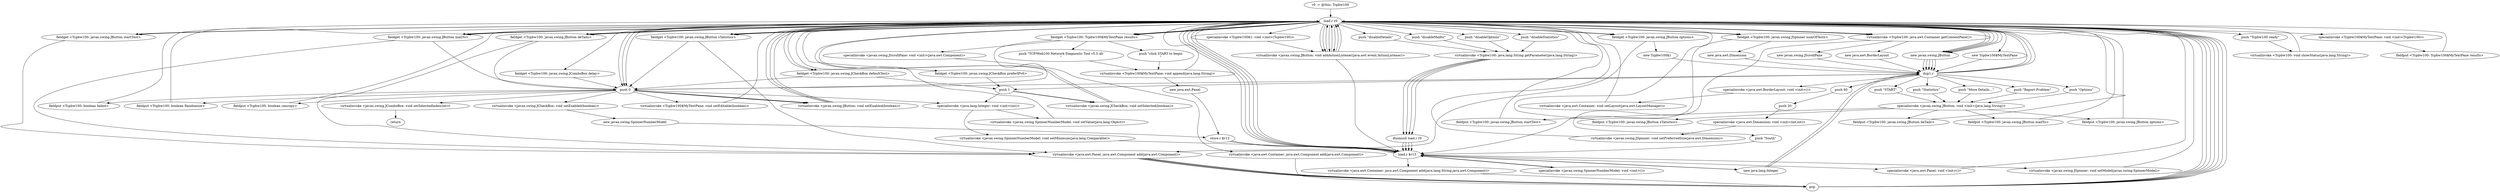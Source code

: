 digraph "" {
    "r0 := @this: Tcpbw100"
    "load.r r0"
    "r0 := @this: Tcpbw100"->"load.r r0";
    "virtualinvoke <Tcpbw100: java.awt.Container getContentPane()>"
    "load.r r0"->"virtualinvoke <Tcpbw100: java.awt.Container getContentPane()>";
    "new java.awt.BorderLayout"
    "virtualinvoke <Tcpbw100: java.awt.Container getContentPane()>"->"new java.awt.BorderLayout";
    "dup1.r"
    "new java.awt.BorderLayout"->"dup1.r";
    "specialinvoke <java.awt.BorderLayout: void <init>()>"
    "dup1.r"->"specialinvoke <java.awt.BorderLayout: void <init>()>";
    "virtualinvoke <java.awt.Container: void setLayout(java.awt.LayoutManager)>"
    "specialinvoke <java.awt.BorderLayout: void <init>()>"->"virtualinvoke <java.awt.Container: void setLayout(java.awt.LayoutManager)>";
    "virtualinvoke <java.awt.Container: void setLayout(java.awt.LayoutManager)>"->"load.r r0";
    "push \"Tcpbw100 ready\""
    "load.r r0"->"push \"Tcpbw100 ready\"";
    "virtualinvoke <Tcpbw100: void showStatus(java.lang.String)>"
    "push \"Tcpbw100 ready\""->"virtualinvoke <Tcpbw100: void showStatus(java.lang.String)>";
    "virtualinvoke <Tcpbw100: void showStatus(java.lang.String)>"->"load.r r0";
    "push 0"
    "load.r r0"->"push 0";
    "fieldput <Tcpbw100: boolean failed>"
    "push 0"->"fieldput <Tcpbw100: boolean failed>";
    "fieldput <Tcpbw100: boolean failed>"->"load.r r0";
    "load.r r0"->"push 0";
    "fieldput <Tcpbw100: boolean Randomize>"
    "push 0"->"fieldput <Tcpbw100: boolean Randomize>";
    "fieldput <Tcpbw100: boolean Randomize>"->"load.r r0";
    "load.r r0"->"push 0";
    "fieldput <Tcpbw100: boolean cancopy>"
    "push 0"->"fieldput <Tcpbw100: boolean cancopy>";
    "fieldput <Tcpbw100: boolean cancopy>"->"load.r r0";
    "new Tcpbw100$MyTextPane"
    "load.r r0"->"new Tcpbw100$MyTextPane";
    "new Tcpbw100$MyTextPane"->"dup1.r";
    "dup1.r"->"load.r r0";
    "specialinvoke <Tcpbw100$MyTextPane: void <init>(Tcpbw100)>"
    "load.r r0"->"specialinvoke <Tcpbw100$MyTextPane: void <init>(Tcpbw100)>";
    "fieldput <Tcpbw100: Tcpbw100$MyTextPane results>"
    "specialinvoke <Tcpbw100$MyTextPane: void <init>(Tcpbw100)>"->"fieldput <Tcpbw100: Tcpbw100$MyTextPane results>";
    "fieldput <Tcpbw100: Tcpbw100$MyTextPane results>"->"load.r r0";
    "fieldget <Tcpbw100: Tcpbw100$MyTextPane results>"
    "load.r r0"->"fieldget <Tcpbw100: Tcpbw100$MyTextPane results>";
    "push \"TCP/Web100 Network Diagnostic Tool v5.5.4b\n\""
    "fieldget <Tcpbw100: Tcpbw100$MyTextPane results>"->"push \"TCP/Web100 Network Diagnostic Tool v5.5.4b\n\"";
    "virtualinvoke <Tcpbw100$MyTextPane: void append(java.lang.String)>"
    "push \"TCP/Web100 Network Diagnostic Tool v5.5.4b\n\""->"virtualinvoke <Tcpbw100$MyTextPane: void append(java.lang.String)>";
    "virtualinvoke <Tcpbw100$MyTextPane: void append(java.lang.String)>"->"load.r r0";
    "load.r r0"->"fieldget <Tcpbw100: Tcpbw100$MyTextPane results>";
    "fieldget <Tcpbw100: Tcpbw100$MyTextPane results>"->"push 0";
    "virtualinvoke <Tcpbw100$MyTextPane: void setEditable(boolean)>"
    "push 0"->"virtualinvoke <Tcpbw100$MyTextPane: void setEditable(boolean)>";
    "virtualinvoke <Tcpbw100$MyTextPane: void setEditable(boolean)>"->"load.r r0";
    "load.r r0"->"virtualinvoke <Tcpbw100: java.awt.Container getContentPane()>";
    "new javax.swing.JScrollPane"
    "virtualinvoke <Tcpbw100: java.awt.Container getContentPane()>"->"new javax.swing.JScrollPane";
    "new javax.swing.JScrollPane"->"dup1.r";
    "dup1.r"->"load.r r0";
    "load.r r0"->"fieldget <Tcpbw100: Tcpbw100$MyTextPane results>";
    "specialinvoke <javax.swing.JScrollPane: void <init>(java.awt.Component)>"
    "fieldget <Tcpbw100: Tcpbw100$MyTextPane results>"->"specialinvoke <javax.swing.JScrollPane: void <init>(java.awt.Component)>";
    "virtualinvoke <java.awt.Container: java.awt.Component add(java.awt.Component)>"
    "specialinvoke <javax.swing.JScrollPane: void <init>(java.awt.Component)>"->"virtualinvoke <java.awt.Container: java.awt.Component add(java.awt.Component)>";
    "pop"
    "virtualinvoke <java.awt.Container: java.awt.Component add(java.awt.Component)>"->"pop";
    "pop"->"load.r r0";
    "load.r r0"->"fieldget <Tcpbw100: Tcpbw100$MyTextPane results>";
    "push \"click START to begin\n\""
    "fieldget <Tcpbw100: Tcpbw100$MyTextPane results>"->"push \"click START to begin\n\"";
    "push \"click START to begin\n\""->"virtualinvoke <Tcpbw100$MyTextPane: void append(java.lang.String)>";
    "new java.awt.Panel"
    "virtualinvoke <Tcpbw100$MyTextPane: void append(java.lang.String)>"->"new java.awt.Panel";
    "store.r $r13"
    "new java.awt.Panel"->"store.r $r13";
    "load.r $r13"
    "store.r $r13"->"load.r $r13";
    "specialinvoke <java.awt.Panel: void <init>()>"
    "load.r $r13"->"specialinvoke <java.awt.Panel: void <init>()>";
    "specialinvoke <java.awt.Panel: void <init>()>"->"load.r r0";
    "new javax.swing.JButton"
    "load.r r0"->"new javax.swing.JButton";
    "new javax.swing.JButton"->"dup1.r";
    "push \"START\""
    "dup1.r"->"push \"START\"";
    "specialinvoke <javax.swing.JButton: void <init>(java.lang.String)>"
    "push \"START\""->"specialinvoke <javax.swing.JButton: void <init>(java.lang.String)>";
    "fieldput <Tcpbw100: javax.swing.JButton startTest>"
    "specialinvoke <javax.swing.JButton: void <init>(java.lang.String)>"->"fieldput <Tcpbw100: javax.swing.JButton startTest>";
    "fieldput <Tcpbw100: javax.swing.JButton startTest>"->"load.r r0";
    "fieldget <Tcpbw100: javax.swing.JButton startTest>"
    "load.r r0"->"fieldget <Tcpbw100: javax.swing.JButton startTest>";
    "fieldget <Tcpbw100: javax.swing.JButton startTest>"->"load.r r0";
    "virtualinvoke <javax.swing.JButton: void addActionListener(java.awt.event.ActionListener)>"
    "load.r r0"->"virtualinvoke <javax.swing.JButton: void addActionListener(java.awt.event.ActionListener)>";
    "virtualinvoke <javax.swing.JButton: void addActionListener(java.awt.event.ActionListener)>"->"load.r $r13";
    "load.r $r13"->"load.r r0";
    "load.r r0"->"fieldget <Tcpbw100: javax.swing.JButton startTest>";
    "virtualinvoke <java.awt.Panel: java.awt.Component add(java.awt.Component)>"
    "fieldget <Tcpbw100: javax.swing.JButton startTest>"->"virtualinvoke <java.awt.Panel: java.awt.Component add(java.awt.Component)>";
    "virtualinvoke <java.awt.Panel: java.awt.Component add(java.awt.Component)>"->"pop";
    "pop"->"load.r r0";
    "load.r r0"->"new javax.swing.JButton";
    "new javax.swing.JButton"->"dup1.r";
    "push \"Statistics\""
    "dup1.r"->"push \"Statistics\"";
    "push \"Statistics\""->"specialinvoke <javax.swing.JButton: void <init>(java.lang.String)>";
    "fieldput <Tcpbw100: javax.swing.JButton sTatistics>"
    "specialinvoke <javax.swing.JButton: void <init>(java.lang.String)>"->"fieldput <Tcpbw100: javax.swing.JButton sTatistics>";
    "fieldput <Tcpbw100: javax.swing.JButton sTatistics>"->"load.r r0";
    "fieldget <Tcpbw100: javax.swing.JButton sTatistics>"
    "load.r r0"->"fieldget <Tcpbw100: javax.swing.JButton sTatistics>";
    "fieldget <Tcpbw100: javax.swing.JButton sTatistics>"->"load.r r0";
    "load.r r0"->"virtualinvoke <javax.swing.JButton: void addActionListener(java.awt.event.ActionListener)>";
    "virtualinvoke <javax.swing.JButton: void addActionListener(java.awt.event.ActionListener)>"->"load.r r0";
    "push \"disableStatistics\""
    "load.r r0"->"push \"disableStatistics\"";
    "virtualinvoke <Tcpbw100: java.lang.String getParameter(java.lang.String)>"
    "push \"disableStatistics\""->"virtualinvoke <Tcpbw100: java.lang.String getParameter(java.lang.String)>";
    "ifnonnull load.r r0"
    "virtualinvoke <Tcpbw100: java.lang.String getParameter(java.lang.String)>"->"ifnonnull load.r r0";
    "ifnonnull load.r r0"->"load.r $r13";
    "load.r $r13"->"load.r r0";
    "load.r r0"->"fieldget <Tcpbw100: javax.swing.JButton sTatistics>";
    "fieldget <Tcpbw100: javax.swing.JButton sTatistics>"->"virtualinvoke <java.awt.Panel: java.awt.Component add(java.awt.Component)>";
    "virtualinvoke <java.awt.Panel: java.awt.Component add(java.awt.Component)>"->"pop";
    "pop"->"load.r r0";
    "load.r r0"->"fieldget <Tcpbw100: javax.swing.JButton sTatistics>";
    "fieldget <Tcpbw100: javax.swing.JButton sTatistics>"->"push 0";
    "virtualinvoke <javax.swing.JButton: void setEnabled(boolean)>"
    "push 0"->"virtualinvoke <javax.swing.JButton: void setEnabled(boolean)>";
    "virtualinvoke <javax.swing.JButton: void setEnabled(boolean)>"->"load.r r0";
    "load.r r0"->"new javax.swing.JButton";
    "new javax.swing.JButton"->"dup1.r";
    "push \"More Details...\""
    "dup1.r"->"push \"More Details...\"";
    "push \"More Details...\""->"specialinvoke <javax.swing.JButton: void <init>(java.lang.String)>";
    "fieldput <Tcpbw100: javax.swing.JButton deTails>"
    "specialinvoke <javax.swing.JButton: void <init>(java.lang.String)>"->"fieldput <Tcpbw100: javax.swing.JButton deTails>";
    "fieldput <Tcpbw100: javax.swing.JButton deTails>"->"load.r r0";
    "fieldget <Tcpbw100: javax.swing.JButton deTails>"
    "load.r r0"->"fieldget <Tcpbw100: javax.swing.JButton deTails>";
    "fieldget <Tcpbw100: javax.swing.JButton deTails>"->"load.r r0";
    "load.r r0"->"virtualinvoke <javax.swing.JButton: void addActionListener(java.awt.event.ActionListener)>";
    "virtualinvoke <javax.swing.JButton: void addActionListener(java.awt.event.ActionListener)>"->"load.r r0";
    "push \"disableDetails\""
    "load.r r0"->"push \"disableDetails\"";
    "push \"disableDetails\""->"virtualinvoke <Tcpbw100: java.lang.String getParameter(java.lang.String)>";
    "virtualinvoke <Tcpbw100: java.lang.String getParameter(java.lang.String)>"->"ifnonnull load.r r0";
    "ifnonnull load.r r0"->"load.r $r13";
    "load.r $r13"->"load.r r0";
    "load.r r0"->"fieldget <Tcpbw100: javax.swing.JButton deTails>";
    "fieldget <Tcpbw100: javax.swing.JButton deTails>"->"virtualinvoke <java.awt.Panel: java.awt.Component add(java.awt.Component)>";
    "virtualinvoke <java.awt.Panel: java.awt.Component add(java.awt.Component)>"->"pop";
    "pop"->"load.r r0";
    "load.r r0"->"fieldget <Tcpbw100: javax.swing.JButton deTails>";
    "fieldget <Tcpbw100: javax.swing.JButton deTails>"->"push 0";
    "push 0"->"virtualinvoke <javax.swing.JButton: void setEnabled(boolean)>";
    "virtualinvoke <javax.swing.JButton: void setEnabled(boolean)>"->"load.r r0";
    "load.r r0"->"new javax.swing.JButton";
    "new javax.swing.JButton"->"dup1.r";
    "push \"Report Problem\""
    "dup1.r"->"push \"Report Problem\"";
    "push \"Report Problem\""->"specialinvoke <javax.swing.JButton: void <init>(java.lang.String)>";
    "fieldput <Tcpbw100: javax.swing.JButton mailTo>"
    "specialinvoke <javax.swing.JButton: void <init>(java.lang.String)>"->"fieldput <Tcpbw100: javax.swing.JButton mailTo>";
    "fieldput <Tcpbw100: javax.swing.JButton mailTo>"->"load.r r0";
    "fieldget <Tcpbw100: javax.swing.JButton mailTo>"
    "load.r r0"->"fieldget <Tcpbw100: javax.swing.JButton mailTo>";
    "fieldget <Tcpbw100: javax.swing.JButton mailTo>"->"load.r r0";
    "load.r r0"->"virtualinvoke <javax.swing.JButton: void addActionListener(java.awt.event.ActionListener)>";
    "virtualinvoke <javax.swing.JButton: void addActionListener(java.awt.event.ActionListener)>"->"load.r r0";
    "push \"disableMailto\""
    "load.r r0"->"push \"disableMailto\"";
    "push \"disableMailto\""->"virtualinvoke <Tcpbw100: java.lang.String getParameter(java.lang.String)>";
    "virtualinvoke <Tcpbw100: java.lang.String getParameter(java.lang.String)>"->"ifnonnull load.r r0";
    "ifnonnull load.r r0"->"load.r $r13";
    "load.r $r13"->"load.r r0";
    "load.r r0"->"fieldget <Tcpbw100: javax.swing.JButton mailTo>";
    "fieldget <Tcpbw100: javax.swing.JButton mailTo>"->"virtualinvoke <java.awt.Panel: java.awt.Component add(java.awt.Component)>";
    "virtualinvoke <java.awt.Panel: java.awt.Component add(java.awt.Component)>"->"pop";
    "pop"->"load.r r0";
    "load.r r0"->"fieldget <Tcpbw100: javax.swing.JButton mailTo>";
    "fieldget <Tcpbw100: javax.swing.JButton mailTo>"->"push 0";
    "push 0"->"virtualinvoke <javax.swing.JButton: void setEnabled(boolean)>";
    "virtualinvoke <javax.swing.JButton: void setEnabled(boolean)>"->"load.r r0";
    "load.r r0"->"new javax.swing.JButton";
    "new javax.swing.JButton"->"dup1.r";
    "push \"Options\""
    "dup1.r"->"push \"Options\"";
    "push \"Options\""->"specialinvoke <javax.swing.JButton: void <init>(java.lang.String)>";
    "fieldput <Tcpbw100: javax.swing.JButton options>"
    "specialinvoke <javax.swing.JButton: void <init>(java.lang.String)>"->"fieldput <Tcpbw100: javax.swing.JButton options>";
    "fieldput <Tcpbw100: javax.swing.JButton options>"->"load.r r0";
    "fieldget <Tcpbw100: javax.swing.JButton options>"
    "load.r r0"->"fieldget <Tcpbw100: javax.swing.JButton options>";
    "new Tcpbw100$1"
    "fieldget <Tcpbw100: javax.swing.JButton options>"->"new Tcpbw100$1";
    "new Tcpbw100$1"->"dup1.r";
    "dup1.r"->"load.r r0";
    "specialinvoke <Tcpbw100$1: void <init>(Tcpbw100)>"
    "load.r r0"->"specialinvoke <Tcpbw100$1: void <init>(Tcpbw100)>";
    "specialinvoke <Tcpbw100$1: void <init>(Tcpbw100)>"->"virtualinvoke <javax.swing.JButton: void addActionListener(java.awt.event.ActionListener)>";
    "virtualinvoke <javax.swing.JButton: void addActionListener(java.awt.event.ActionListener)>"->"load.r r0";
    "push \"disableOptions\""
    "load.r r0"->"push \"disableOptions\"";
    "push \"disableOptions\""->"virtualinvoke <Tcpbw100: java.lang.String getParameter(java.lang.String)>";
    "virtualinvoke <Tcpbw100: java.lang.String getParameter(java.lang.String)>"->"ifnonnull load.r r0";
    "ifnonnull load.r r0"->"load.r $r13";
    "load.r $r13"->"load.r r0";
    "load.r r0"->"fieldget <Tcpbw100: javax.swing.JButton options>";
    "fieldget <Tcpbw100: javax.swing.JButton options>"->"virtualinvoke <java.awt.Panel: java.awt.Component add(java.awt.Component)>";
    "virtualinvoke <java.awt.Panel: java.awt.Component add(java.awt.Component)>"->"pop";
    "pop"->"load.r r0";
    "load.r r0"->"virtualinvoke <Tcpbw100: java.awt.Container getContentPane()>";
    "push \"South\""
    "virtualinvoke <Tcpbw100: java.awt.Container getContentPane()>"->"push \"South\"";
    "push \"South\""->"load.r $r13";
    "virtualinvoke <java.awt.Container: java.awt.Component add(java.lang.String,java.awt.Component)>"
    "load.r $r13"->"virtualinvoke <java.awt.Container: java.awt.Component add(java.lang.String,java.awt.Component)>";
    "virtualinvoke <java.awt.Container: java.awt.Component add(java.lang.String,java.awt.Component)>"->"pop";
    "pop"->"load.r r0";
    "fieldget <Tcpbw100: javax.swing.JCheckBox preferIPv6>"
    "load.r r0"->"fieldget <Tcpbw100: javax.swing.JCheckBox preferIPv6>";
    "push 1"
    "fieldget <Tcpbw100: javax.swing.JCheckBox preferIPv6>"->"push 1";
    "virtualinvoke <javax.swing.JCheckBox: void setSelected(boolean)>"
    "push 1"->"virtualinvoke <javax.swing.JCheckBox: void setSelected(boolean)>";
    "virtualinvoke <javax.swing.JCheckBox: void setSelected(boolean)>"->"load.r r0";
    "fieldget <Tcpbw100: javax.swing.JCheckBox defaultTest>"
    "load.r r0"->"fieldget <Tcpbw100: javax.swing.JCheckBox defaultTest>";
    "fieldget <Tcpbw100: javax.swing.JCheckBox defaultTest>"->"push 1";
    "push 1"->"virtualinvoke <javax.swing.JCheckBox: void setSelected(boolean)>";
    "virtualinvoke <javax.swing.JCheckBox: void setSelected(boolean)>"->"load.r r0";
    "load.r r0"->"fieldget <Tcpbw100: javax.swing.JCheckBox defaultTest>";
    "fieldget <Tcpbw100: javax.swing.JCheckBox defaultTest>"->"push 0";
    "virtualinvoke <javax.swing.JCheckBox: void setEnabled(boolean)>"
    "push 0"->"virtualinvoke <javax.swing.JCheckBox: void setEnabled(boolean)>";
    "new javax.swing.SpinnerNumberModel"
    "virtualinvoke <javax.swing.JCheckBox: void setEnabled(boolean)>"->"new javax.swing.SpinnerNumberModel";
    "new javax.swing.SpinnerNumberModel"->"store.r $r13";
    "store.r $r13"->"load.r $r13";
    "specialinvoke <javax.swing.SpinnerNumberModel: void <init>()>"
    "load.r $r13"->"specialinvoke <javax.swing.SpinnerNumberModel: void <init>()>";
    "specialinvoke <javax.swing.SpinnerNumberModel: void <init>()>"->"load.r $r13";
    "new java.lang.Integer"
    "load.r $r13"->"new java.lang.Integer";
    "new java.lang.Integer"->"dup1.r";
    "dup1.r"->"push 0";
    "specialinvoke <java.lang.Integer: void <init>(int)>"
    "push 0"->"specialinvoke <java.lang.Integer: void <init>(int)>";
    "virtualinvoke <javax.swing.SpinnerNumberModel: void setMinimum(java.lang.Comparable)>"
    "specialinvoke <java.lang.Integer: void <init>(int)>"->"virtualinvoke <javax.swing.SpinnerNumberModel: void setMinimum(java.lang.Comparable)>";
    "virtualinvoke <javax.swing.SpinnerNumberModel: void setMinimum(java.lang.Comparable)>"->"load.r $r13";
    "load.r $r13"->"new java.lang.Integer";
    "new java.lang.Integer"->"dup1.r";
    "dup1.r"->"push 1";
    "push 1"->"specialinvoke <java.lang.Integer: void <init>(int)>";
    "virtualinvoke <javax.swing.SpinnerNumberModel: void setValue(java.lang.Object)>"
    "specialinvoke <java.lang.Integer: void <init>(int)>"->"virtualinvoke <javax.swing.SpinnerNumberModel: void setValue(java.lang.Object)>";
    "virtualinvoke <javax.swing.SpinnerNumberModel: void setValue(java.lang.Object)>"->"load.r r0";
    "fieldget <Tcpbw100: javax.swing.JSpinner numOfTests>"
    "load.r r0"->"fieldget <Tcpbw100: javax.swing.JSpinner numOfTests>";
    "fieldget <Tcpbw100: javax.swing.JSpinner numOfTests>"->"load.r $r13";
    "virtualinvoke <javax.swing.JSpinner: void setModel(javax.swing.SpinnerModel)>"
    "load.r $r13"->"virtualinvoke <javax.swing.JSpinner: void setModel(javax.swing.SpinnerModel)>";
    "virtualinvoke <javax.swing.JSpinner: void setModel(javax.swing.SpinnerModel)>"->"load.r r0";
    "load.r r0"->"fieldget <Tcpbw100: javax.swing.JSpinner numOfTests>";
    "new java.awt.Dimension"
    "fieldget <Tcpbw100: javax.swing.JSpinner numOfTests>"->"new java.awt.Dimension";
    "new java.awt.Dimension"->"dup1.r";
    "push 60"
    "dup1.r"->"push 60";
    "push 20"
    "push 60"->"push 20";
    "specialinvoke <java.awt.Dimension: void <init>(int,int)>"
    "push 20"->"specialinvoke <java.awt.Dimension: void <init>(int,int)>";
    "virtualinvoke <javax.swing.JSpinner: void setPreferredSize(java.awt.Dimension)>"
    "specialinvoke <java.awt.Dimension: void <init>(int,int)>"->"virtualinvoke <javax.swing.JSpinner: void setPreferredSize(java.awt.Dimension)>";
    "virtualinvoke <javax.swing.JSpinner: void setPreferredSize(java.awt.Dimension)>"->"load.r r0";
    "fieldget <Tcpbw100: javax.swing.JComboBox delay>"
    "load.r r0"->"fieldget <Tcpbw100: javax.swing.JComboBox delay>";
    "fieldget <Tcpbw100: javax.swing.JComboBox delay>"->"push 0";
    "virtualinvoke <javax.swing.JComboBox: void setSelectedIndex(int)>"
    "push 0"->"virtualinvoke <javax.swing.JComboBox: void setSelectedIndex(int)>";
    "return"
    "virtualinvoke <javax.swing.JComboBox: void setSelectedIndex(int)>"->"return";
}

